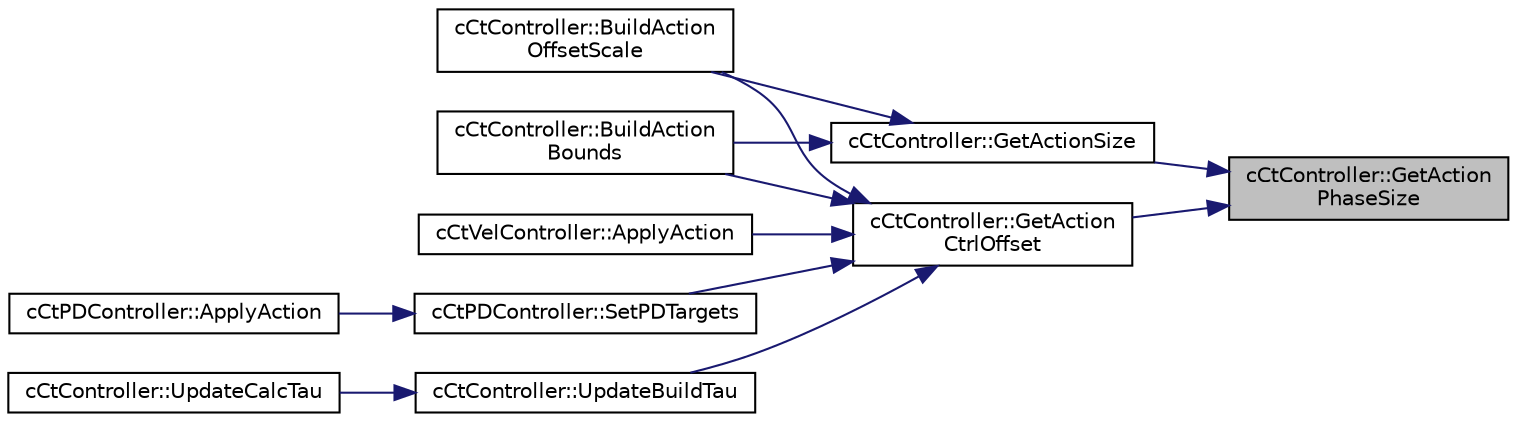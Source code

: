 digraph "cCtController::GetActionPhaseSize"
{
 // LATEX_PDF_SIZE
  edge [fontname="Helvetica",fontsize="10",labelfontname="Helvetica",labelfontsize="10"];
  node [fontname="Helvetica",fontsize="10",shape=record];
  rankdir="RL";
  Node1 [label="cCtController::GetAction\lPhaseSize",height=0.2,width=0.4,color="black", fillcolor="grey75", style="filled", fontcolor="black",tooltip=" "];
  Node1 -> Node2 [dir="back",color="midnightblue",fontsize="10",style="solid",fontname="Helvetica"];
  Node2 [label="cCtController::GetAction\lCtrlOffset",height=0.2,width=0.4,color="black", fillcolor="white", style="filled",URL="$classc_ct_controller.html#a64b7a2297542f288f974fb9ff437bb1c",tooltip=" "];
  Node2 -> Node3 [dir="back",color="midnightblue",fontsize="10",style="solid",fontname="Helvetica"];
  Node3 [label="cCtVelController::ApplyAction",height=0.2,width=0.4,color="black", fillcolor="white", style="filled",URL="$classc_ct_vel_controller.html#a5dcf21da61c3431f0d5faed8f319e2db",tooltip=" "];
  Node2 -> Node4 [dir="back",color="midnightblue",fontsize="10",style="solid",fontname="Helvetica"];
  Node4 [label="cCtController::BuildAction\lBounds",height=0.2,width=0.4,color="black", fillcolor="white", style="filled",URL="$classc_ct_controller.html#ab96786775c14e9b00adc55412d333b9f",tooltip=" "];
  Node2 -> Node5 [dir="back",color="midnightblue",fontsize="10",style="solid",fontname="Helvetica"];
  Node5 [label="cCtController::BuildAction\lOffsetScale",height=0.2,width=0.4,color="black", fillcolor="white", style="filled",URL="$classc_ct_controller.html#a9de4b4509192075c239845c63ec305e6",tooltip=" "];
  Node2 -> Node6 [dir="back",color="midnightblue",fontsize="10",style="solid",fontname="Helvetica"];
  Node6 [label="cCtPDController::SetPDTargets",height=0.2,width=0.4,color="black", fillcolor="white", style="filled",URL="$classc_ct_p_d_controller.html#a73cf0273d980c0442d175a3bf3ec7991",tooltip=" "];
  Node6 -> Node7 [dir="back",color="midnightblue",fontsize="10",style="solid",fontname="Helvetica"];
  Node7 [label="cCtPDController::ApplyAction",height=0.2,width=0.4,color="black", fillcolor="white", style="filled",URL="$classc_ct_p_d_controller.html#ac6a97924404e769f8564132615ecdf8a",tooltip=" "];
  Node2 -> Node8 [dir="back",color="midnightblue",fontsize="10",style="solid",fontname="Helvetica"];
  Node8 [label="cCtController::UpdateBuildTau",height=0.2,width=0.4,color="black", fillcolor="white", style="filled",URL="$classc_ct_controller.html#a669300910288b43fdf4cc641a5912bd6",tooltip=" "];
  Node8 -> Node9 [dir="back",color="midnightblue",fontsize="10",style="solid",fontname="Helvetica"];
  Node9 [label="cCtController::UpdateCalcTau",height=0.2,width=0.4,color="black", fillcolor="white", style="filled",URL="$classc_ct_controller.html#ab96a2ef7f43c0fbd0824ae5a0ee84d92",tooltip=" "];
  Node1 -> Node10 [dir="back",color="midnightblue",fontsize="10",style="solid",fontname="Helvetica"];
  Node10 [label="cCtController::GetActionSize",height=0.2,width=0.4,color="black", fillcolor="white", style="filled",URL="$classc_ct_controller.html#a7333caae2fa7a33082dae8eaa32e2a25",tooltip=" "];
  Node10 -> Node4 [dir="back",color="midnightblue",fontsize="10",style="solid",fontname="Helvetica"];
  Node10 -> Node5 [dir="back",color="midnightblue",fontsize="10",style="solid",fontname="Helvetica"];
}
